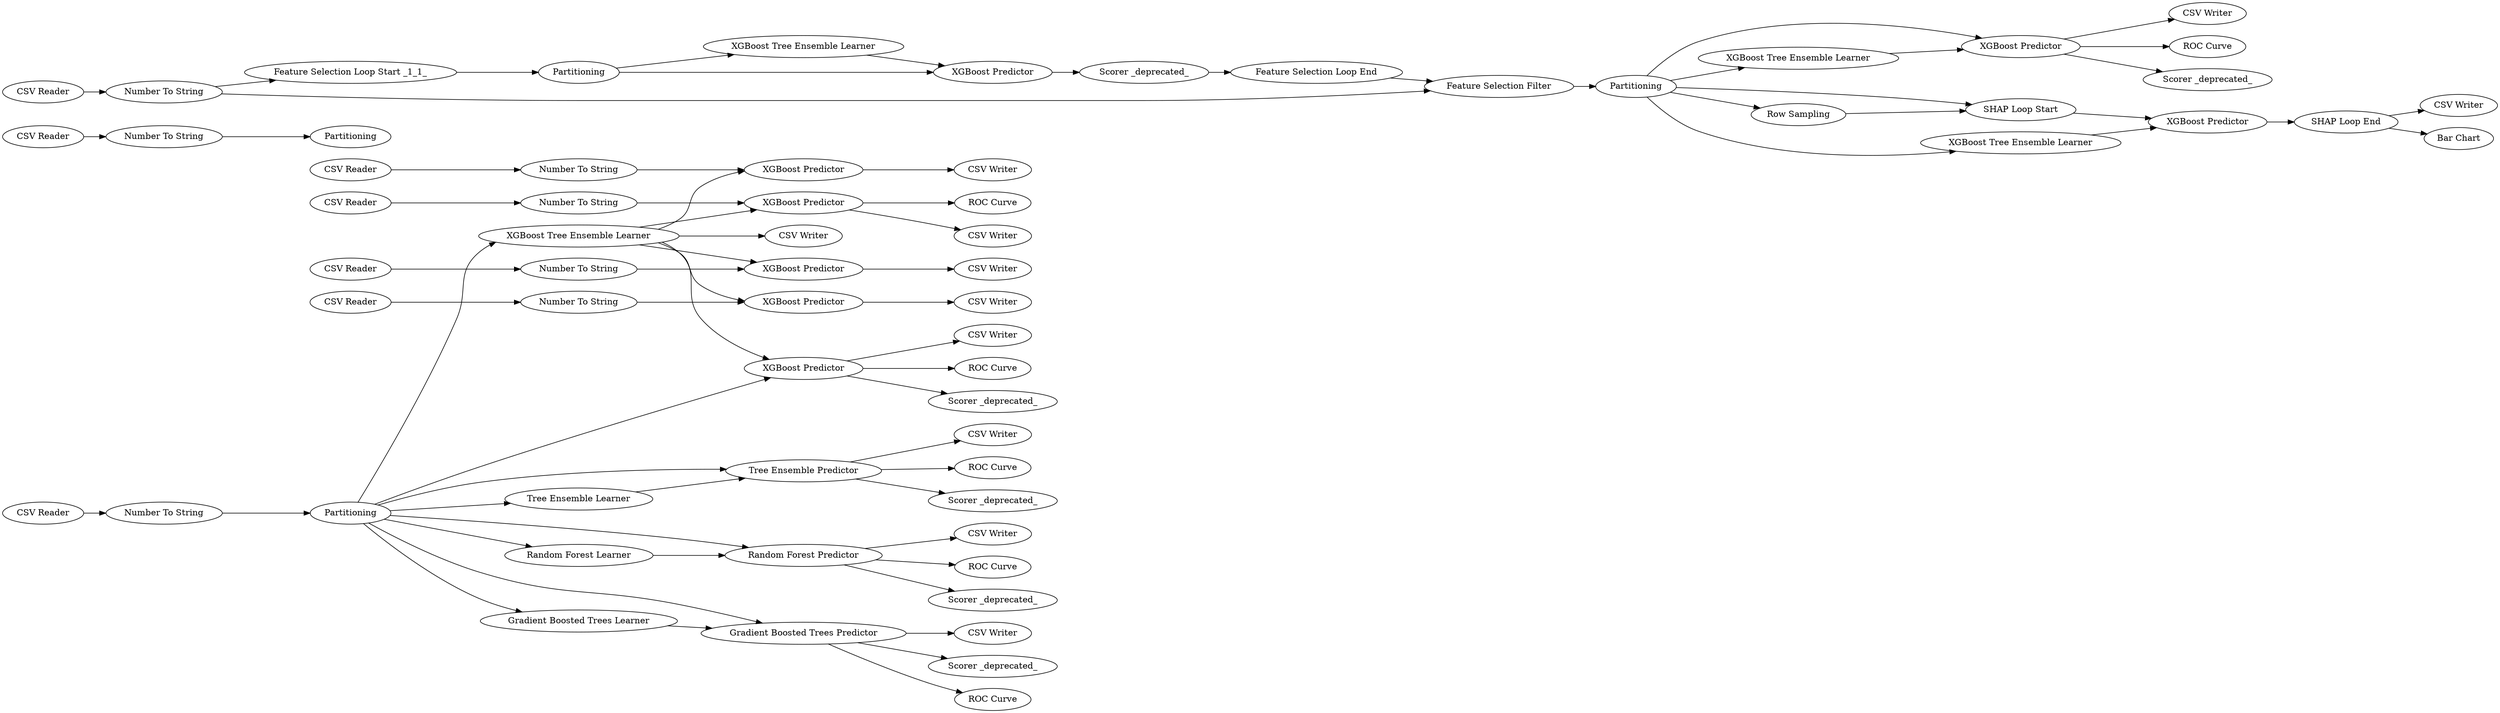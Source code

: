 digraph {
	"-8347133352522530988_446" [label="CSV Reader"]
	"-8347133352522530988_2" [label="Number To String"]
	"-8347133352522530988_433" [label="ROC Curve"]
	"-8347133352522530988_434" [label="CSV Reader"]
	"-8347133352522530988_6" [label=Partitioning]
	"-8347133352522530988_294" [label=Partitioning]
	"-8347133352522530988_372" [label="CSV Reader"]
	"-8347133352522530988_426" [label="CSV Writer"]
	"-8347133352522530988_385" [label="ROC Curve"]
	"-8347133352522530988_406" [label="XGBoost Predictor"]
	"-8347133352522530988_424" [label="CSV Writer"]
	"-8347133352522530988_425" [label="CSV Writer"]
	"-8347133352522530988_428" [label="CSV Writer"]
	"-8347133352522530988_374" [label="Feature Selection Loop End"]
	"-8347133352522530988_444" [label="XGBoost Predictor"]
	"-8347133352522530988_386" [label="ROC Curve"]
	"-8347133352522530988_427" [label="CSV Writer"]
	"-8347133352522530988_436" [label="Number To String"]
	"-8347133352522530988_8" [label="Feature Selection Loop Start _1_1_"]
	"-8347133352522530988_384" [label="Scorer _deprecated_"]
	"-8347133352522530988_423" [label="CSV Writer"]
	"-8347133352522530988_227" [label="SHAP Loop Start"]
	"-8347133352522530988_369" [label="Tree Ensemble Predictor"]
	"-8347133352522530988_431" [label="XGBoost Predictor"]
	"-8347133352522530988_380" [label="Number To String"]
	"-8347133352522530988_408" [label=Partitioning]
	"-8347133352522530988_395" [label="XGBoost Tree Ensemble Learner"]
	"-8347133352522530988_389" [label="Scorer _deprecated_"]
	"-8347133352522530988_438" [label="CSV Reader"]
	"-8347133352522530988_223" [label="Row Sampling"]
	"-8347133352522530988_422" [label="Bar Chart"]
	"-8347133352522530988_373" [label="Number To String"]
	"-8347133352522530988_388" [label="ROC Curve"]
	"-8347133352522530988_440" [label="XGBoost Predictor"]
	"-8347133352522530988_393" [label="ROC Curve"]
	"-8347133352522530988_341" [label="CSV Reader"]
	"-8347133352522530988_437" [label="XGBoost Predictor"]
	"-8347133352522530988_445" [label="CSV Writer"]
	"-8347133352522530988_390" [label="Scorer _deprecated_"]
	"-8347133352522530988_230" [label="SHAP Loop End"]
	"-8347133352522530988_407" [label="XGBoost Tree Ensemble Learner"]
	"-8347133352522530988_443" [label="Number To String"]
	"-8347133352522530988_367" [label="Random Forest Predictor"]
	"-8347133352522530988_381" [label=Partitioning]
	"-8347133352522530988_430" [label="Number To String"]
	"-8347133352522530988_435" [label="CSV Writer"]
	"-8347133352522530988_441" [label="CSV Reader"]
	"-8347133352522530988_409" [label="ROC Curve"]
	"-8347133352522530988_432" [label="CSV Writer"]
	"-8347133352522530988_439" [label="CSV Writer"]
	"-8347133352522530988_442" [label="CSV Writer"]
	"-8347133352522530988_361" [label="Scorer _deprecated_"]
	"-8347133352522530988_379" [label="CSV Reader"]
	"-8347133352522530988_3" [label="Feature Selection Filter"]
	"-8347133352522530988_421" [label="XGBoost Predictor"]
	"-8347133352522530988_383" [label="Gradient Boosted Trees Learner"]
	"-8347133352522530988_382" [label="Gradient Boosted Trees Predictor"]
	"-8347133352522530988_405" [label="Scorer _deprecated_"]
	"-8347133352522530988_447" [label="Number To String"]
	"-8347133352522530988_394" [label="XGBoost Predictor"]
	"-8347133352522530988_366" [label="Random Forest Learner"]
	"-8347133352522530988_392" [label="XGBoost Predictor"]
	"-8347133352522530988_387" [label="Scorer _deprecated_"]
	"-8347133352522530988_370" [label="XGBoost Tree Ensemble Learner"]
	"-8347133352522530988_397" [label="XGBoost Tree Ensemble Learner"]
	"-8347133352522530988_368" [label="Tree Ensemble Learner"]
	"-8347133352522530988_446" -> "-8347133352522530988_447"
	"-8347133352522530988_370" -> "-8347133352522530988_444"
	"-8347133352522530988_408" -> "-8347133352522530988_397"
	"-8347133352522530988_440" -> "-8347133352522530988_442"
	"-8347133352522530988_370" -> "-8347133352522530988_392"
	"-8347133352522530988_368" -> "-8347133352522530988_369"
	"-8347133352522530988_434" -> "-8347133352522530988_430"
	"-8347133352522530988_406" -> "-8347133352522530988_428"
	"-8347133352522530988_392" -> "-8347133352522530988_393"
	"-8347133352522530988_381" -> "-8347133352522530988_367"
	"-8347133352522530988_397" -> "-8347133352522530988_421"
	"-8347133352522530988_382" -> "-8347133352522530988_388"
	"-8347133352522530988_381" -> "-8347133352522530988_392"
	"-8347133352522530988_369" -> "-8347133352522530988_387"
	"-8347133352522530988_441" -> "-8347133352522530988_443"
	"-8347133352522530988_369" -> "-8347133352522530988_425"
	"-8347133352522530988_381" -> "-8347133352522530988_366"
	"-8347133352522530988_6" -> "-8347133352522530988_394"
	"-8347133352522530988_382" -> "-8347133352522530988_424"
	"-8347133352522530988_406" -> "-8347133352522530988_409"
	"-8347133352522530988_370" -> "-8347133352522530988_437"
	"-8347133352522530988_369" -> "-8347133352522530988_386"
	"-8347133352522530988_408" -> "-8347133352522530988_407"
	"-8347133352522530988_407" -> "-8347133352522530988_406"
	"-8347133352522530988_430" -> "-8347133352522530988_431"
	"-8347133352522530988_367" -> "-8347133352522530988_385"
	"-8347133352522530988_373" -> "-8347133352522530988_3"
	"-8347133352522530988_438" -> "-8347133352522530988_436"
	"-8347133352522530988_383" -> "-8347133352522530988_382"
	"-8347133352522530988_381" -> "-8347133352522530988_383"
	"-8347133352522530988_6" -> "-8347133352522530988_395"
	"-8347133352522530988_341" -> "-8347133352522530988_2"
	"-8347133352522530988_379" -> "-8347133352522530988_380"
	"-8347133352522530988_230" -> "-8347133352522530988_422"
	"-8347133352522530988_421" -> "-8347133352522530988_230"
	"-8347133352522530988_367" -> "-8347133352522530988_384"
	"-8347133352522530988_381" -> "-8347133352522530988_382"
	"-8347133352522530988_408" -> "-8347133352522530988_223"
	"-8347133352522530988_436" -> "-8347133352522530988_437"
	"-8347133352522530988_366" -> "-8347133352522530988_367"
	"-8347133352522530988_392" -> "-8347133352522530988_427"
	"-8347133352522530988_230" -> "-8347133352522530988_423"
	"-8347133352522530988_382" -> "-8347133352522530988_389"
	"-8347133352522530988_408" -> "-8347133352522530988_227"
	"-8347133352522530988_381" -> "-8347133352522530988_368"
	"-8347133352522530988_370" -> "-8347133352522530988_431"
	"-8347133352522530988_447" -> "-8347133352522530988_444"
	"-8347133352522530988_3" -> "-8347133352522530988_408"
	"-8347133352522530988_381" -> "-8347133352522530988_370"
	"-8347133352522530988_370" -> "-8347133352522530988_440"
	"-8347133352522530988_408" -> "-8347133352522530988_406"
	"-8347133352522530988_381" -> "-8347133352522530988_369"
	"-8347133352522530988_394" -> "-8347133352522530988_361"
	"-8347133352522530988_373" -> "-8347133352522530988_8"
	"-8347133352522530988_380" -> "-8347133352522530988_381"
	"-8347133352522530988_406" -> "-8347133352522530988_405"
	"-8347133352522530988_374" -> "-8347133352522530988_3"
	"-8347133352522530988_431" -> "-8347133352522530988_432"
	"-8347133352522530988_370" -> "-8347133352522530988_435"
	"-8347133352522530988_372" -> "-8347133352522530988_373"
	"-8347133352522530988_437" -> "-8347133352522530988_439"
	"-8347133352522530988_443" -> "-8347133352522530988_440"
	"-8347133352522530988_367" -> "-8347133352522530988_426"
	"-8347133352522530988_444" -> "-8347133352522530988_445"
	"-8347133352522530988_395" -> "-8347133352522530988_394"
	"-8347133352522530988_227" -> "-8347133352522530988_421"
	"-8347133352522530988_2" -> "-8347133352522530988_294"
	"-8347133352522530988_8" -> "-8347133352522530988_6"
	"-8347133352522530988_392" -> "-8347133352522530988_390"
	"-8347133352522530988_431" -> "-8347133352522530988_433"
	"-8347133352522530988_361" -> "-8347133352522530988_374"
	"-8347133352522530988_223" -> "-8347133352522530988_227"
	rankdir=LR
}
